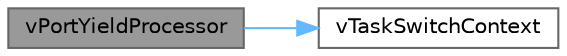 digraph "vPortYieldProcessor"
{
 // LATEX_PDF_SIZE
  bgcolor="transparent";
  edge [fontname=Helvetica,fontsize=10,labelfontname=Helvetica,labelfontsize=10];
  node [fontname=Helvetica,fontsize=10,shape=box,height=0.2,width=0.4];
  rankdir="LR";
  Node1 [id="Node000001",label="vPortYieldProcessor",height=0.2,width=0.4,color="gray40", fillcolor="grey60", style="filled", fontcolor="black",tooltip=" "];
  Node1 -> Node2 [id="edge1_Node000001_Node000002",color="steelblue1",style="solid",tooltip=" "];
  Node2 [id="Node000002",label="vTaskSwitchContext",height=0.2,width=0.4,color="grey40", fillcolor="white", style="filled",URL="$_b_c_c_216_bit_d_o_s_2common_2portasm_8h.html#a9c86137bc3c1cbffc39fff22627cb885",tooltip=" "];
}
